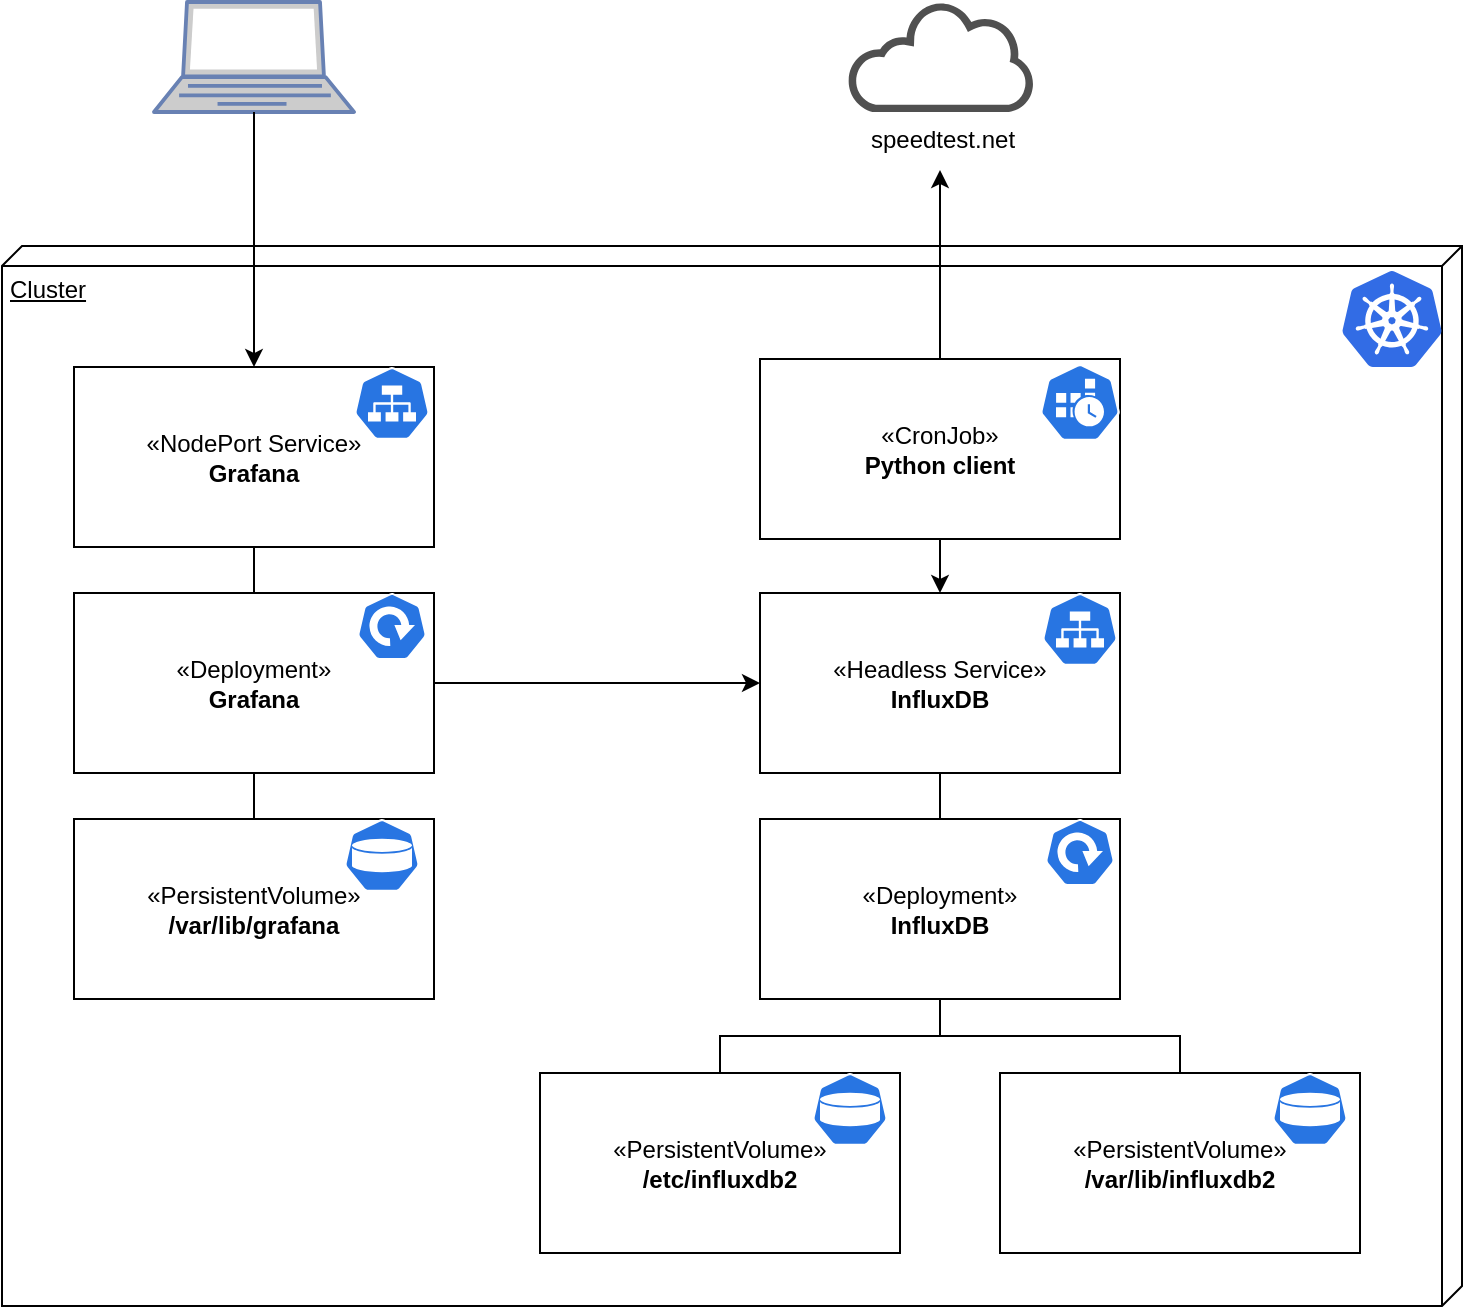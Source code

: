 <mxfile version="21.6.8" type="device">
  <diagram id="4oVTjlNHxbFGsm1sfiTs" name="Speed Monitor">
    <mxGraphModel dx="1180" dy="718" grid="0" gridSize="10" guides="1" tooltips="1" connect="1" arrows="1" fold="1" page="1" pageScale="1" pageWidth="850" pageHeight="1100" math="0" shadow="0">
      <root>
        <mxCell id="0" />
        <mxCell id="1" parent="0" />
        <mxCell id="WYjsU6SSYTL6qByQeTyD-4" value="" style="fontColor=#0066CC;verticalAlign=top;verticalLabelPosition=bottom;labelPosition=center;align=center;html=1;outlineConnect=0;fillColor=#CCCCCC;strokeColor=#6881B3;gradientColor=none;gradientDirection=north;strokeWidth=2;shape=mxgraph.networks.laptop;" parent="1" vertex="1">
          <mxGeometry x="136" y="111" width="100" height="55" as="geometry" />
        </mxCell>
        <mxCell id="WYjsU6SSYTL6qByQeTyD-33" value="" style="group" parent="1" vertex="1" connectable="0">
          <mxGeometry x="60" y="233" width="730" height="530" as="geometry" />
        </mxCell>
        <mxCell id="WYjsU6SSYTL6qByQeTyD-32" value="" style="group" parent="WYjsU6SSYTL6qByQeTyD-33" vertex="1" connectable="0">
          <mxGeometry width="730" height="530" as="geometry" />
        </mxCell>
        <mxCell id="WYjsU6SSYTL6qByQeTyD-1" value="Cluster" style="verticalAlign=top;align=left;spacingTop=8;spacingLeft=2;spacingRight=12;shape=cube;size=10;direction=south;fontStyle=4;html=1;whiteSpace=wrap;" parent="WYjsU6SSYTL6qByQeTyD-32" vertex="1">
          <mxGeometry width="730" height="530" as="geometry" />
        </mxCell>
        <mxCell id="WYjsU6SSYTL6qByQeTyD-23" value="" style="image;sketch=0;aspect=fixed;html=1;points=[];align=center;fontSize=12;image=img/lib/mscae/Kubernetes.svg;" parent="WYjsU6SSYTL6qByQeTyD-32" vertex="1">
          <mxGeometry x="670" y="12.5" width="50" height="48" as="geometry" />
        </mxCell>
        <mxCell id="WYjsU6SSYTL6qByQeTyD-24" value="" style="group" parent="WYjsU6SSYTL6qByQeTyD-33" vertex="1" connectable="0">
          <mxGeometry x="36" y="286.5" width="180" height="90" as="geometry" />
        </mxCell>
        <mxCell id="Y95xHJOUQAFtuUjm5UJB-23" value="«PersistentVolume»&lt;br&gt;&lt;b&gt;/var/lib/grafana&lt;/b&gt;" style="html=1;dropTarget=0;whiteSpace=wrap;" parent="WYjsU6SSYTL6qByQeTyD-24" vertex="1">
          <mxGeometry width="180" height="90" as="geometry" />
        </mxCell>
        <mxCell id="WYjsU6SSYTL6qByQeTyD-20" value="" style="sketch=0;html=1;dashed=0;whitespace=wrap;fillColor=#2875E2;strokeColor=#ffffff;points=[[0.005,0.63,0],[0.1,0.2,0],[0.9,0.2,0],[0.5,0,0],[0.995,0.63,0],[0.72,0.99,0],[0.5,1,0],[0.28,0.99,0]];verticalLabelPosition=bottom;align=center;verticalAlign=top;shape=mxgraph.kubernetes.icon;prIcon=pv" parent="WYjsU6SSYTL6qByQeTyD-24" vertex="1">
          <mxGeometry x="129" width="50" height="36.5" as="geometry" />
        </mxCell>
        <mxCell id="WYjsU6SSYTL6qByQeTyD-25" value="" style="group" parent="WYjsU6SSYTL6qByQeTyD-33" vertex="1" connectable="0">
          <mxGeometry x="36" y="173.5" width="180" height="90" as="geometry" />
        </mxCell>
        <mxCell id="Y95xHJOUQAFtuUjm5UJB-28" value="«Deployment»&lt;br&gt;&lt;b&gt;Grafana&lt;/b&gt;" style="html=1;dropTarget=0;whiteSpace=wrap;" parent="WYjsU6SSYTL6qByQeTyD-25" vertex="1">
          <mxGeometry width="180" height="90" as="geometry" />
        </mxCell>
        <mxCell id="WYjsU6SSYTL6qByQeTyD-21" value="" style="sketch=0;html=1;dashed=0;whitespace=wrap;fillColor=#2875E2;strokeColor=#ffffff;points=[[0.005,0.63,0],[0.1,0.2,0],[0.9,0.2,0],[0.5,0,0],[0.995,0.63,0],[0.72,0.99,0],[0.5,1,0],[0.28,0.99,0]];verticalLabelPosition=bottom;align=center;verticalAlign=top;shape=mxgraph.kubernetes.icon;prIcon=deploy" parent="WYjsU6SSYTL6qByQeTyD-25" vertex="1">
          <mxGeometry x="139" width="40" height="33.5" as="geometry" />
        </mxCell>
        <mxCell id="Y95xHJOUQAFtuUjm5UJB-33" value="" style="endArrow=none;html=1;edgeStyle=orthogonalEdgeStyle;rounded=0;exitX=0.5;exitY=1;exitDx=0;exitDy=0;entryX=0.5;entryY=0;entryDx=0;entryDy=0;" parent="WYjsU6SSYTL6qByQeTyD-33" source="Y95xHJOUQAFtuUjm5UJB-28" target="Y95xHJOUQAFtuUjm5UJB-23" edge="1">
          <mxGeometry relative="1" as="geometry">
            <mxPoint x="-221" y="263.5" as="sourcePoint" />
            <mxPoint x="-61" y="263.5" as="targetPoint" />
          </mxGeometry>
        </mxCell>
        <mxCell id="WYjsU6SSYTL6qByQeTyD-26" value="" style="group" parent="WYjsU6SSYTL6qByQeTyD-33" vertex="1" connectable="0">
          <mxGeometry x="36" y="60.5" width="180" height="90" as="geometry" />
        </mxCell>
        <mxCell id="Y95xHJOUQAFtuUjm5UJB-21" value="«NodePort Service»&lt;br&gt;&lt;b&gt;Grafana&lt;/b&gt;" style="html=1;dropTarget=0;whiteSpace=wrap;" parent="WYjsU6SSYTL6qByQeTyD-26" vertex="1">
          <mxGeometry width="180" height="90" as="geometry" />
        </mxCell>
        <mxCell id="WYjsU6SSYTL6qByQeTyD-22" value="" style="sketch=0;html=1;dashed=0;whitespace=wrap;fillColor=#2875E2;strokeColor=#ffffff;points=[[0.005,0.63,0],[0.1,0.2,0],[0.9,0.2,0],[0.5,0,0],[0.995,0.63,0],[0.72,0.99,0],[0.5,1,0],[0.28,0.99,0]];verticalLabelPosition=bottom;align=center;verticalAlign=top;shape=mxgraph.kubernetes.icon;prIcon=svc" parent="WYjsU6SSYTL6qByQeTyD-26" vertex="1">
          <mxGeometry x="139" width="40" height="36.5" as="geometry" />
        </mxCell>
        <mxCell id="Y95xHJOUQAFtuUjm5UJB-30" value="" style="endArrow=none;html=1;edgeStyle=orthogonalEdgeStyle;rounded=0;exitX=0.5;exitY=1;exitDx=0;exitDy=0;entryX=0.5;entryY=0;entryDx=0;entryDy=0;" parent="WYjsU6SSYTL6qByQeTyD-33" source="Y95xHJOUQAFtuUjm5UJB-21" target="Y95xHJOUQAFtuUjm5UJB-28" edge="1">
          <mxGeometry relative="1" as="geometry">
            <mxPoint x="-221" y="263.5" as="sourcePoint" />
            <mxPoint x="-61" y="263.5" as="targetPoint" />
          </mxGeometry>
        </mxCell>
        <mxCell id="WYjsU6SSYTL6qByQeTyD-27" value="" style="group" parent="WYjsU6SSYTL6qByQeTyD-33" vertex="1" connectable="0">
          <mxGeometry x="379" y="56.5" width="180" height="90" as="geometry" />
        </mxCell>
        <mxCell id="tew1jfkZty3-cNXW0a8w-4" style="edgeStyle=orthogonalEdgeStyle;rounded=0;orthogonalLoop=1;jettySize=auto;html=1;" edge="1" parent="WYjsU6SSYTL6qByQeTyD-27" source="Y95xHJOUQAFtuUjm5UJB-36">
          <mxGeometry relative="1" as="geometry">
            <mxPoint x="90" y="-94.5" as="targetPoint" />
          </mxGeometry>
        </mxCell>
        <mxCell id="Y95xHJOUQAFtuUjm5UJB-36" value="«CronJob»&lt;br&gt;&lt;b&gt;Python client&lt;/b&gt;" style="html=1;dropTarget=0;whiteSpace=wrap;" parent="WYjsU6SSYTL6qByQeTyD-27" vertex="1">
          <mxGeometry width="180" height="90" as="geometry" />
        </mxCell>
        <mxCell id="WYjsU6SSYTL6qByQeTyD-14" value="" style="sketch=0;html=1;dashed=0;whitespace=wrap;fillColor=#2875E2;strokeColor=#ffffff;points=[[0.005,0.63,0],[0.1,0.2,0],[0.9,0.2,0],[0.5,0,0],[0.995,0.63,0],[0.72,0.99,0],[0.5,1,0],[0.28,0.99,0]];verticalLabelPosition=bottom;align=center;verticalAlign=top;shape=mxgraph.kubernetes.icon;prIcon=cronjob" parent="WYjsU6SSYTL6qByQeTyD-27" vertex="1">
          <mxGeometry x="140" width="40" height="43.5" as="geometry" />
        </mxCell>
        <mxCell id="WYjsU6SSYTL6qByQeTyD-28" value="" style="group" parent="WYjsU6SSYTL6qByQeTyD-33" vertex="1" connectable="0">
          <mxGeometry x="379" y="173.5" width="180" height="90" as="geometry" />
        </mxCell>
        <mxCell id="Y95xHJOUQAFtuUjm5UJB-1" value="«Headless Service»&lt;br&gt;&lt;b&gt;InfluxDB&lt;/b&gt;" style="html=1;dropTarget=0;whiteSpace=wrap;" parent="WYjsU6SSYTL6qByQeTyD-28" vertex="1">
          <mxGeometry width="180" height="90" as="geometry" />
        </mxCell>
        <mxCell id="WYjsU6SSYTL6qByQeTyD-15" value="" style="sketch=0;html=1;dashed=0;whitespace=wrap;fillColor=#2875E2;strokeColor=#ffffff;points=[[0.005,0.63,0],[0.1,0.2,0],[0.9,0.2,0],[0.5,0,0],[0.995,0.63,0],[0.72,0.99,0],[0.5,1,0],[0.28,0.99,0]];verticalLabelPosition=bottom;align=center;verticalAlign=top;shape=mxgraph.kubernetes.icon;prIcon=svc" parent="WYjsU6SSYTL6qByQeTyD-28" vertex="1">
          <mxGeometry x="140" width="40" height="36.5" as="geometry" />
        </mxCell>
        <mxCell id="WYjsU6SSYTL6qByQeTyD-29" value="" style="group" parent="WYjsU6SSYTL6qByQeTyD-33" vertex="1" connectable="0">
          <mxGeometry x="379" y="286.5" width="180" height="90" as="geometry" />
        </mxCell>
        <mxCell id="Y95xHJOUQAFtuUjm5UJB-3" value="«Deployment»&lt;br&gt;&lt;b&gt;InfluxDB&lt;/b&gt;" style="html=1;dropTarget=0;whiteSpace=wrap;" parent="WYjsU6SSYTL6qByQeTyD-29" vertex="1">
          <mxGeometry width="180" height="90" as="geometry" />
        </mxCell>
        <mxCell id="WYjsU6SSYTL6qByQeTyD-16" value="" style="sketch=0;html=1;dashed=0;whitespace=wrap;fillColor=#2875E2;strokeColor=#ffffff;points=[[0.005,0.63,0],[0.1,0.2,0],[0.9,0.2,0],[0.5,0,0],[0.995,0.63,0],[0.72,0.99,0],[0.5,1,0],[0.28,0.99,0]];verticalLabelPosition=bottom;align=center;verticalAlign=top;shape=mxgraph.kubernetes.icon;prIcon=deploy" parent="WYjsU6SSYTL6qByQeTyD-29" vertex="1">
          <mxGeometry x="140" width="40" height="33.5" as="geometry" />
        </mxCell>
        <mxCell id="Y95xHJOUQAFtuUjm5UJB-18" value="" style="endArrow=none;html=1;edgeStyle=orthogonalEdgeStyle;rounded=0;exitX=0.5;exitY=1;exitDx=0;exitDy=0;entryX=0.5;entryY=0;entryDx=0;entryDy=0;" parent="WYjsU6SSYTL6qByQeTyD-33" source="Y95xHJOUQAFtuUjm5UJB-1" target="Y95xHJOUQAFtuUjm5UJB-3" edge="1">
          <mxGeometry relative="1" as="geometry">
            <mxPoint x="579" y="286.5" as="sourcePoint" />
            <mxPoint x="739" y="286.5" as="targetPoint" />
          </mxGeometry>
        </mxCell>
        <mxCell id="WYjsU6SSYTL6qByQeTyD-30" value="" style="group" parent="WYjsU6SSYTL6qByQeTyD-33" vertex="1" connectable="0">
          <mxGeometry x="269" y="413.5" width="180" height="90" as="geometry" />
        </mxCell>
        <mxCell id="Y95xHJOUQAFtuUjm5UJB-5" value="«PersistentVolume»&lt;br&gt;&lt;b&gt;/etc/influxdb2&lt;/b&gt;" style="html=1;dropTarget=0;whiteSpace=wrap;" parent="WYjsU6SSYTL6qByQeTyD-30" vertex="1">
          <mxGeometry width="180" height="90" as="geometry" />
        </mxCell>
        <mxCell id="WYjsU6SSYTL6qByQeTyD-17" value="" style="sketch=0;html=1;dashed=0;whitespace=wrap;fillColor=#2875E2;strokeColor=#ffffff;points=[[0.005,0.63,0],[0.1,0.2,0],[0.9,0.2,0],[0.5,0,0],[0.995,0.63,0],[0.72,0.99,0],[0.5,1,0],[0.28,0.99,0]];verticalLabelPosition=bottom;align=center;verticalAlign=top;shape=mxgraph.kubernetes.icon;prIcon=pv" parent="WYjsU6SSYTL6qByQeTyD-30" vertex="1">
          <mxGeometry x="130" width="50" height="36.5" as="geometry" />
        </mxCell>
        <mxCell id="Y95xHJOUQAFtuUjm5UJB-11" value="" style="endArrow=none;html=1;edgeStyle=orthogonalEdgeStyle;rounded=0;exitX=0.5;exitY=1;exitDx=0;exitDy=0;entryX=0.5;entryY=0;entryDx=0;entryDy=0;" parent="WYjsU6SSYTL6qByQeTyD-33" source="Y95xHJOUQAFtuUjm5UJB-3" target="Y95xHJOUQAFtuUjm5UJB-5" edge="1">
          <mxGeometry relative="1" as="geometry">
            <mxPoint x="579" y="286.5" as="sourcePoint" />
            <mxPoint x="739" y="286.5" as="targetPoint" />
          </mxGeometry>
        </mxCell>
        <mxCell id="WYjsU6SSYTL6qByQeTyD-31" value="" style="group" parent="WYjsU6SSYTL6qByQeTyD-33" vertex="1" connectable="0">
          <mxGeometry x="499" y="413.5" width="180" height="90" as="geometry" />
        </mxCell>
        <mxCell id="Y95xHJOUQAFtuUjm5UJB-7" value="«PersistentVolume»&lt;br&gt;&lt;b&gt;/var/lib/influxdb2&lt;/b&gt;" style="html=1;dropTarget=0;whiteSpace=wrap;" parent="WYjsU6SSYTL6qByQeTyD-31" vertex="1">
          <mxGeometry width="180" height="90" as="geometry" />
        </mxCell>
        <mxCell id="WYjsU6SSYTL6qByQeTyD-19" value="" style="sketch=0;html=1;dashed=0;whitespace=wrap;fillColor=#2875E2;strokeColor=#ffffff;points=[[0.005,0.63,0],[0.1,0.2,0],[0.9,0.2,0],[0.5,0,0],[0.995,0.63,0],[0.72,0.99,0],[0.5,1,0],[0.28,0.99,0]];verticalLabelPosition=bottom;align=center;verticalAlign=top;shape=mxgraph.kubernetes.icon;prIcon=pv" parent="WYjsU6SSYTL6qByQeTyD-31" vertex="1">
          <mxGeometry x="130" width="50" height="36.5" as="geometry" />
        </mxCell>
        <mxCell id="Y95xHJOUQAFtuUjm5UJB-14" value="" style="endArrow=none;html=1;edgeStyle=orthogonalEdgeStyle;rounded=0;exitX=0.5;exitY=1;exitDx=0;exitDy=0;entryX=0.5;entryY=0;entryDx=0;entryDy=0;" parent="WYjsU6SSYTL6qByQeTyD-33" source="Y95xHJOUQAFtuUjm5UJB-3" target="Y95xHJOUQAFtuUjm5UJB-7" edge="1">
          <mxGeometry relative="1" as="geometry">
            <mxPoint x="799" y="296.5" as="sourcePoint" />
            <mxPoint x="689" y="366.5" as="targetPoint" />
          </mxGeometry>
        </mxCell>
        <mxCell id="l0tPMVF0Fi6ivfprbk1G-1" style="edgeStyle=orthogonalEdgeStyle;rounded=0;orthogonalLoop=1;jettySize=auto;html=1;exitX=0.5;exitY=1;exitDx=0;exitDy=0;entryX=0.5;entryY=0;entryDx=0;entryDy=0;" parent="WYjsU6SSYTL6qByQeTyD-33" source="Y95xHJOUQAFtuUjm5UJB-36" target="Y95xHJOUQAFtuUjm5UJB-1" edge="1">
          <mxGeometry relative="1" as="geometry" />
        </mxCell>
        <mxCell id="l0tPMVF0Fi6ivfprbk1G-2" style="edgeStyle=orthogonalEdgeStyle;rounded=0;orthogonalLoop=1;jettySize=auto;html=1;exitX=1;exitY=0.5;exitDx=0;exitDy=0;entryX=0;entryY=0.5;entryDx=0;entryDy=0;" parent="WYjsU6SSYTL6qByQeTyD-33" source="Y95xHJOUQAFtuUjm5UJB-28" target="Y95xHJOUQAFtuUjm5UJB-1" edge="1">
          <mxGeometry relative="1" as="geometry" />
        </mxCell>
        <mxCell id="WYjsU6SSYTL6qByQeTyD-34" style="edgeStyle=orthogonalEdgeStyle;rounded=0;orthogonalLoop=1;jettySize=auto;html=1;entryX=0.5;entryY=0;entryDx=0;entryDy=0;" parent="1" source="WYjsU6SSYTL6qByQeTyD-4" target="Y95xHJOUQAFtuUjm5UJB-21" edge="1">
          <mxGeometry relative="1" as="geometry" />
        </mxCell>
        <mxCell id="tew1jfkZty3-cNXW0a8w-1" value="speedtest.net" style="sketch=0;pointerEvents=1;shadow=0;dashed=0;html=1;strokeColor=none;fillColor=#505050;labelPosition=center;verticalLabelPosition=bottom;outlineConnect=0;verticalAlign=top;align=center;shape=mxgraph.office.clouds.cloud;" vertex="1" parent="1">
          <mxGeometry x="483" y="111" width="94" height="55" as="geometry" />
        </mxCell>
      </root>
    </mxGraphModel>
  </diagram>
</mxfile>
